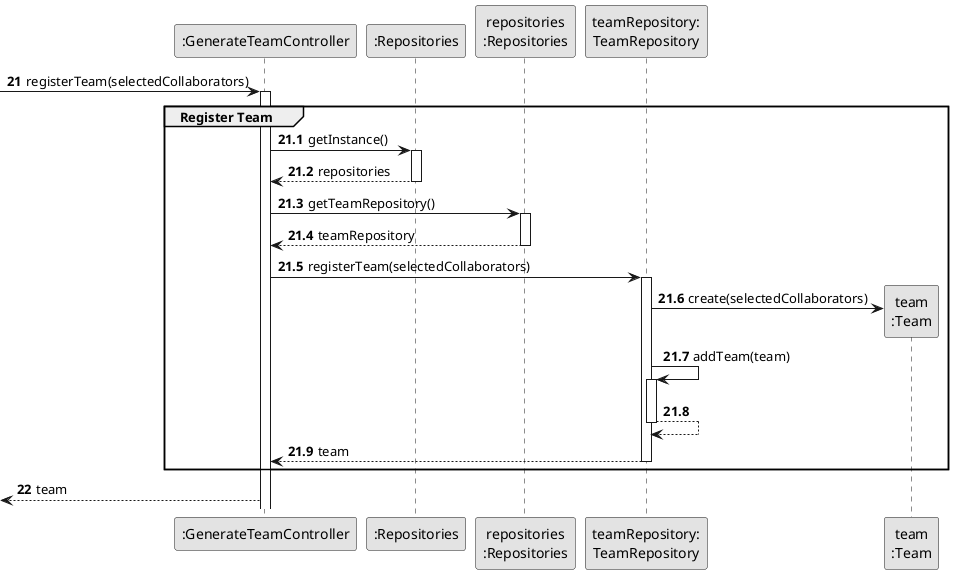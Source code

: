 @startuml
skinparam monochrome true
skinparam packageStyle rectangle
skinparam shadowing false

autonumber 21

'hide footbox
participant ":GenerateTeamController" as CTRL
participant ":Repositories" as RepositorySingleton
participant "repositories\n:Repositories" as PLAT
participant "teamRepository:\nTeamRepository" as TeamRepository
participant "team\n:Team" as TEAM

    -> CTRL : registerTeam(selectedCollaborators)

        autonumber 21.1
        group Register Team

        activate CTRL

            CTRL -> RepositorySingleton : getInstance()
            activate RepositorySingleton

                RepositorySingleton --> CTRL: repositories
                deactivate RepositorySingleton

            CTRL -> PLAT : getTeamRepository()
            activate PLAT

                PLAT --> CTRL : teamRepository
            deactivate PLAT

            CTRL -> TeamRepository : registerTeam(selectedCollaborators)
            activate TeamRepository

                TeamRepository -> TEAM** : create(selectedCollaborators)
                TeamRepository -> TeamRepository : addTeam(team)
                activate TeamRepository
                TeamRepository --> TeamRepository
                deactivate TeamRepository

                TeamRepository --> CTRL : team
                deactivate TeamRepository

        end group
        autonumber 22
        <-- CTRL : team

@enduml